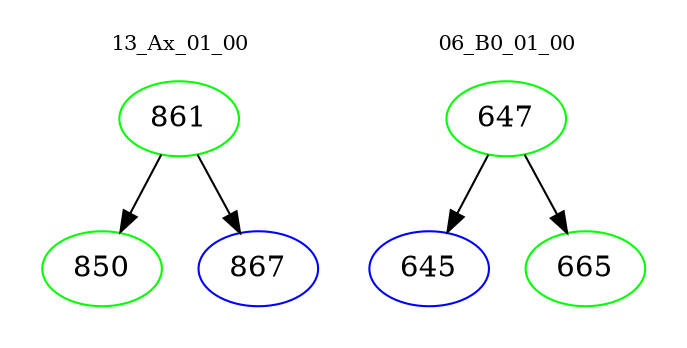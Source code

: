 digraph{
subgraph cluster_0 {
color = white
label = "13_Ax_01_00";
fontsize=10;
T0_861 [label="861", color="green"]
T0_861 -> T0_850 [color="black"]
T0_850 [label="850", color="green"]
T0_861 -> T0_867 [color="black"]
T0_867 [label="867", color="blue"]
}
subgraph cluster_1 {
color = white
label = "06_B0_01_00";
fontsize=10;
T1_647 [label="647", color="green"]
T1_647 -> T1_645 [color="black"]
T1_645 [label="645", color="blue"]
T1_647 -> T1_665 [color="black"]
T1_665 [label="665", color="green"]
}
}
